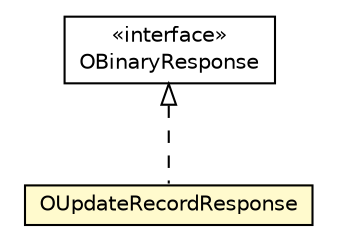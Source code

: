 #!/usr/local/bin/dot
#
# Class diagram 
# Generated by UMLGraph version R5_6-24-gf6e263 (http://www.umlgraph.org/)
#

digraph G {
	edge [fontname="Helvetica",fontsize=10,labelfontname="Helvetica",labelfontsize=10];
	node [fontname="Helvetica",fontsize=10,shape=plaintext];
	nodesep=0.25;
	ranksep=0.5;
	// com.orientechnologies.orient.client.remote.OBinaryResponse
	c7793695 [label=<<table title="com.orientechnologies.orient.client.remote.OBinaryResponse" border="0" cellborder="1" cellspacing="0" cellpadding="2" port="p" href="../OBinaryResponse.html">
		<tr><td><table border="0" cellspacing="0" cellpadding="1">
<tr><td align="center" balign="center"> &#171;interface&#187; </td></tr>
<tr><td align="center" balign="center"> OBinaryResponse </td></tr>
		</table></td></tr>
		</table>>, URL="../OBinaryResponse.html", fontname="Helvetica", fontcolor="black", fontsize=10.0];
	// com.orientechnologies.orient.client.remote.message.OUpdateRecordResponse
	c7793827 [label=<<table title="com.orientechnologies.orient.client.remote.message.OUpdateRecordResponse" border="0" cellborder="1" cellspacing="0" cellpadding="2" port="p" bgcolor="lemonChiffon" href="./OUpdateRecordResponse.html">
		<tr><td><table border="0" cellspacing="0" cellpadding="1">
<tr><td align="center" balign="center"> OUpdateRecordResponse </td></tr>
		</table></td></tr>
		</table>>, URL="./OUpdateRecordResponse.html", fontname="Helvetica", fontcolor="black", fontsize=10.0];
	//com.orientechnologies.orient.client.remote.message.OUpdateRecordResponse implements com.orientechnologies.orient.client.remote.OBinaryResponse
	c7793695:p -> c7793827:p [dir=back,arrowtail=empty,style=dashed];
}

